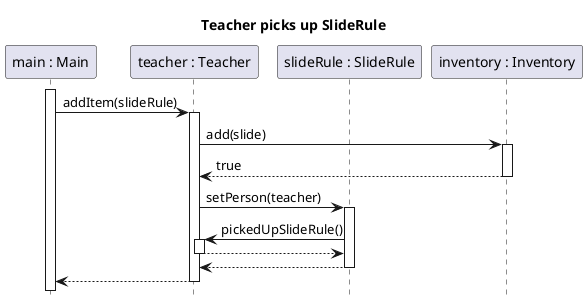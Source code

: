@startuml item-code-of-studies-use

title Teacher picks up SlideRule
hide footbox

participant "main : Main" as main
participant "teacher : Teacher" as teacher
participant "slideRule : SlideRule" as slide
participant "inventory : Inventory" as inv
activate main

main-> teacher ++: addItem(slideRule)
    teacher -> inv ++: add(slide)
    return true
    teacher -> slide ++: setPerson(teacher) 
	    slide -> teacher ++: pickedUpSlideRule()
        return
    return
return


@enduml